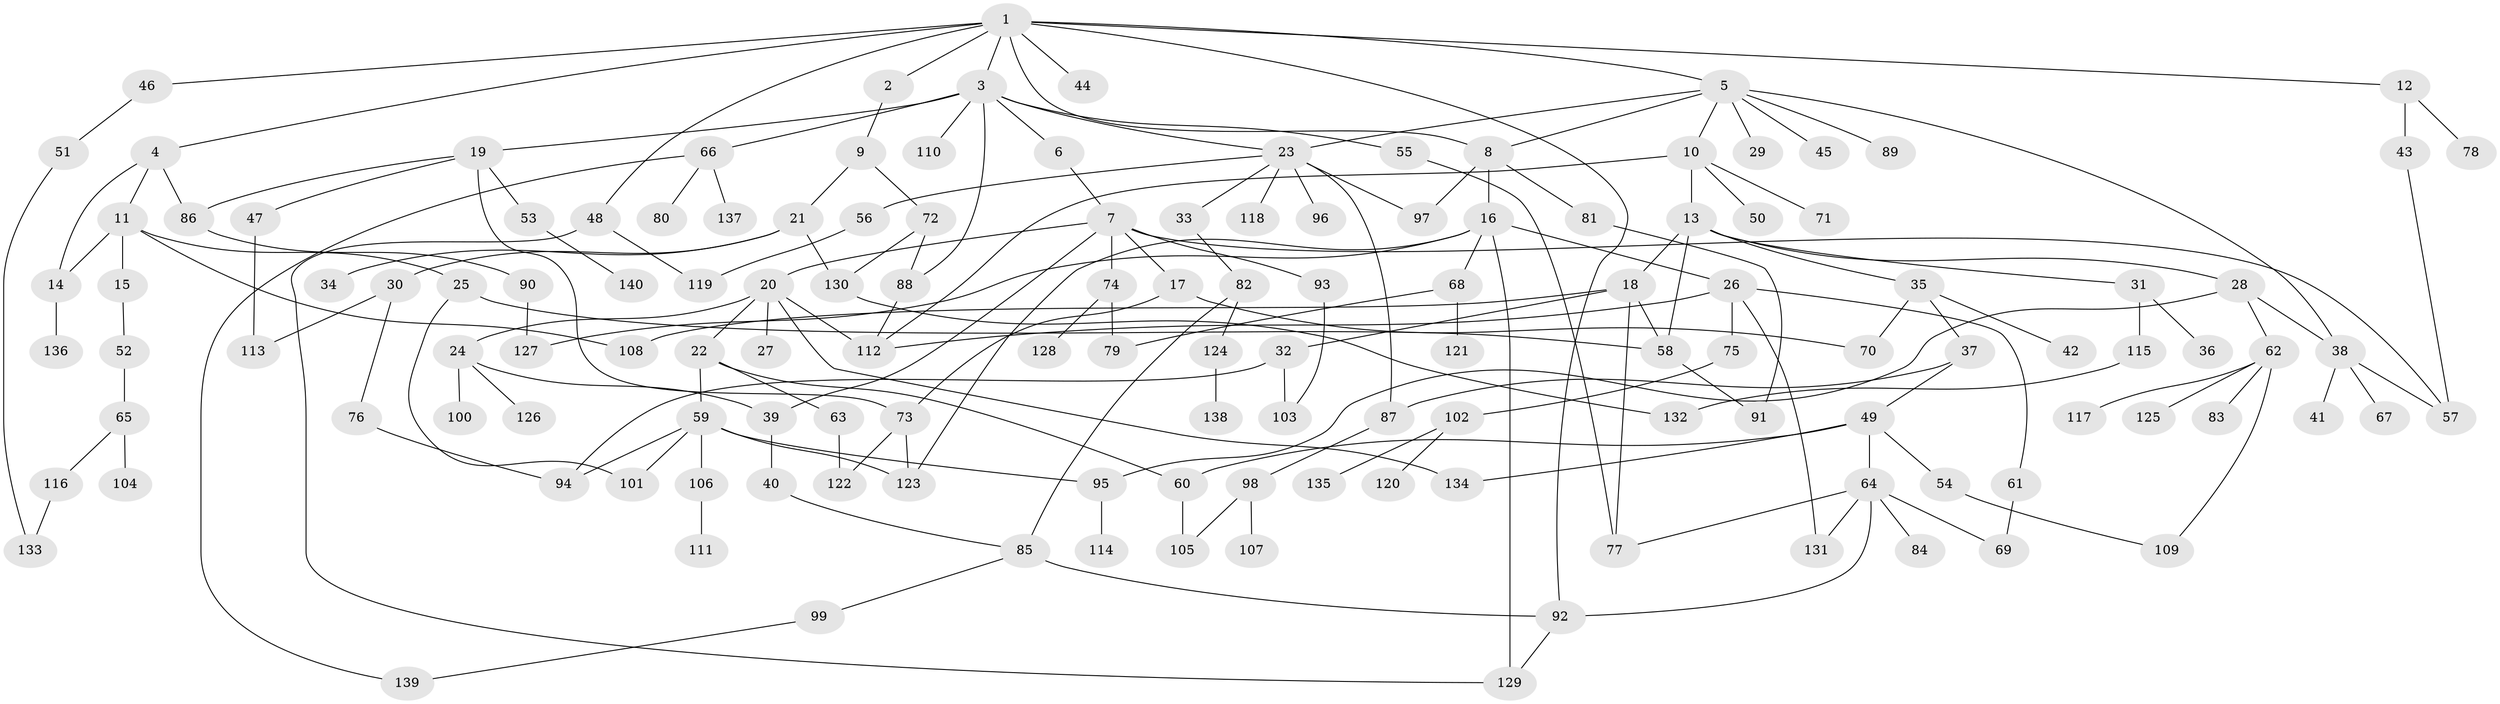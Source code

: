 // coarse degree distribution, {12: 0.010416666666666666, 2: 0.2604166666666667, 7: 0.03125, 4: 0.09375, 6: 0.052083333333333336, 3: 0.20833333333333334, 8: 0.020833333333333332, 5: 0.07291666666666667, 1: 0.25}
// Generated by graph-tools (version 1.1) at 2025/41/03/06/25 10:41:30]
// undirected, 140 vertices, 188 edges
graph export_dot {
graph [start="1"]
  node [color=gray90,style=filled];
  1;
  2;
  3;
  4;
  5;
  6;
  7;
  8;
  9;
  10;
  11;
  12;
  13;
  14;
  15;
  16;
  17;
  18;
  19;
  20;
  21;
  22;
  23;
  24;
  25;
  26;
  27;
  28;
  29;
  30;
  31;
  32;
  33;
  34;
  35;
  36;
  37;
  38;
  39;
  40;
  41;
  42;
  43;
  44;
  45;
  46;
  47;
  48;
  49;
  50;
  51;
  52;
  53;
  54;
  55;
  56;
  57;
  58;
  59;
  60;
  61;
  62;
  63;
  64;
  65;
  66;
  67;
  68;
  69;
  70;
  71;
  72;
  73;
  74;
  75;
  76;
  77;
  78;
  79;
  80;
  81;
  82;
  83;
  84;
  85;
  86;
  87;
  88;
  89;
  90;
  91;
  92;
  93;
  94;
  95;
  96;
  97;
  98;
  99;
  100;
  101;
  102;
  103;
  104;
  105;
  106;
  107;
  108;
  109;
  110;
  111;
  112;
  113;
  114;
  115;
  116;
  117;
  118;
  119;
  120;
  121;
  122;
  123;
  124;
  125;
  126;
  127;
  128;
  129;
  130;
  131;
  132;
  133;
  134;
  135;
  136;
  137;
  138;
  139;
  140;
  1 -- 2;
  1 -- 3;
  1 -- 4;
  1 -- 5;
  1 -- 8;
  1 -- 12;
  1 -- 44;
  1 -- 46;
  1 -- 48;
  1 -- 92;
  2 -- 9;
  3 -- 6;
  3 -- 19;
  3 -- 23;
  3 -- 55;
  3 -- 66;
  3 -- 88;
  3 -- 110;
  4 -- 11;
  4 -- 86;
  4 -- 14;
  5 -- 10;
  5 -- 29;
  5 -- 45;
  5 -- 89;
  5 -- 38;
  5 -- 23;
  5 -- 8;
  6 -- 7;
  7 -- 17;
  7 -- 20;
  7 -- 57;
  7 -- 74;
  7 -- 93;
  7 -- 39;
  8 -- 16;
  8 -- 81;
  8 -- 97;
  9 -- 21;
  9 -- 72;
  10 -- 13;
  10 -- 50;
  10 -- 71;
  10 -- 112;
  11 -- 14;
  11 -- 15;
  11 -- 25;
  11 -- 108;
  12 -- 43;
  12 -- 78;
  13 -- 18;
  13 -- 28;
  13 -- 31;
  13 -- 35;
  13 -- 58;
  14 -- 136;
  15 -- 52;
  16 -- 26;
  16 -- 68;
  16 -- 127;
  16 -- 129;
  16 -- 123;
  17 -- 73;
  17 -- 70;
  18 -- 32;
  18 -- 108;
  18 -- 58;
  18 -- 77;
  19 -- 47;
  19 -- 53;
  19 -- 73;
  19 -- 86;
  20 -- 22;
  20 -- 24;
  20 -- 27;
  20 -- 112;
  20 -- 134;
  21 -- 30;
  21 -- 34;
  21 -- 130;
  22 -- 59;
  22 -- 63;
  22 -- 60;
  23 -- 33;
  23 -- 56;
  23 -- 96;
  23 -- 118;
  23 -- 87;
  23 -- 97;
  24 -- 39;
  24 -- 100;
  24 -- 126;
  25 -- 58;
  25 -- 101;
  26 -- 61;
  26 -- 75;
  26 -- 131;
  26 -- 112;
  28 -- 38;
  28 -- 62;
  28 -- 95;
  30 -- 76;
  30 -- 113;
  31 -- 36;
  31 -- 115;
  32 -- 103;
  32 -- 94;
  33 -- 82;
  35 -- 37;
  35 -- 42;
  35 -- 70;
  37 -- 49;
  37 -- 87;
  38 -- 41;
  38 -- 67;
  38 -- 57;
  39 -- 40;
  40 -- 85;
  43 -- 57;
  46 -- 51;
  47 -- 113;
  48 -- 119;
  48 -- 129;
  49 -- 54;
  49 -- 60;
  49 -- 64;
  49 -- 134;
  51 -- 133;
  52 -- 65;
  53 -- 140;
  54 -- 109;
  55 -- 77;
  56 -- 119;
  58 -- 91;
  59 -- 94;
  59 -- 95;
  59 -- 106;
  59 -- 123;
  59 -- 101;
  60 -- 105;
  61 -- 69;
  62 -- 83;
  62 -- 117;
  62 -- 125;
  62 -- 109;
  63 -- 122;
  64 -- 84;
  64 -- 69;
  64 -- 131;
  64 -- 92;
  64 -- 77;
  65 -- 104;
  65 -- 116;
  66 -- 80;
  66 -- 137;
  66 -- 139;
  68 -- 121;
  68 -- 79;
  72 -- 130;
  72 -- 88;
  73 -- 123;
  73 -- 122;
  74 -- 79;
  74 -- 128;
  75 -- 102;
  76 -- 94;
  81 -- 91;
  82 -- 124;
  82 -- 85;
  85 -- 99;
  85 -- 92;
  86 -- 90;
  87 -- 98;
  88 -- 112;
  90 -- 127;
  92 -- 129;
  93 -- 103;
  95 -- 114;
  98 -- 107;
  98 -- 105;
  99 -- 139;
  102 -- 120;
  102 -- 135;
  106 -- 111;
  115 -- 132;
  116 -- 133;
  124 -- 138;
  130 -- 132;
}
